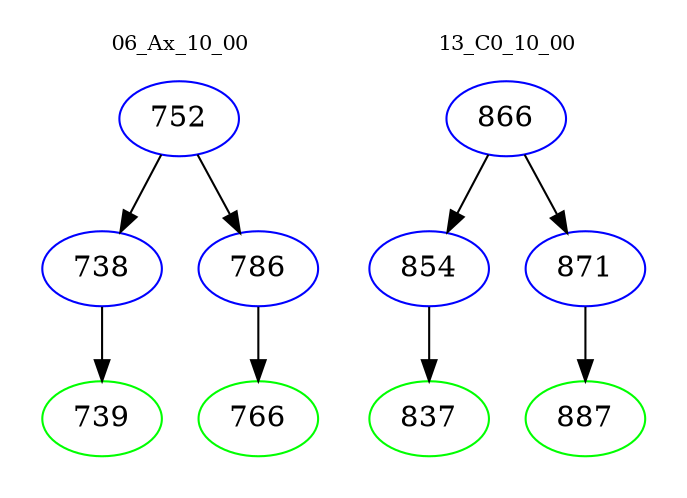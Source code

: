 digraph{
subgraph cluster_0 {
color = white
label = "06_Ax_10_00";
fontsize=10;
T0_752 [label="752", color="blue"]
T0_752 -> T0_738 [color="black"]
T0_738 [label="738", color="blue"]
T0_738 -> T0_739 [color="black"]
T0_739 [label="739", color="green"]
T0_752 -> T0_786 [color="black"]
T0_786 [label="786", color="blue"]
T0_786 -> T0_766 [color="black"]
T0_766 [label="766", color="green"]
}
subgraph cluster_1 {
color = white
label = "13_C0_10_00";
fontsize=10;
T1_866 [label="866", color="blue"]
T1_866 -> T1_854 [color="black"]
T1_854 [label="854", color="blue"]
T1_854 -> T1_837 [color="black"]
T1_837 [label="837", color="green"]
T1_866 -> T1_871 [color="black"]
T1_871 [label="871", color="blue"]
T1_871 -> T1_887 [color="black"]
T1_887 [label="887", color="green"]
}
}
